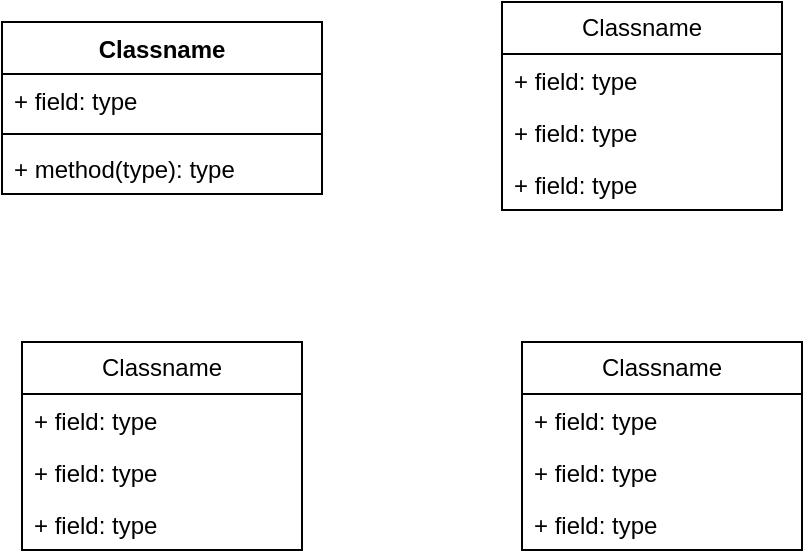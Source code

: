 <mxfile version="24.7.6">
  <diagram name="Página-1" id="C553ArPOGsPrWbRk42vB">
    <mxGraphModel dx="1434" dy="780" grid="1" gridSize="10" guides="1" tooltips="1" connect="1" arrows="1" fold="1" page="1" pageScale="1" pageWidth="827" pageHeight="1169" math="0" shadow="0">
      <root>
        <mxCell id="0" />
        <mxCell id="1" parent="0" />
        <mxCell id="YeODvXZFoFE6TJ5Ka8TM-1" value="Classname" style="swimlane;fontStyle=1;align=center;verticalAlign=top;childLayout=stackLayout;horizontal=1;startSize=26;horizontalStack=0;resizeParent=1;resizeParentMax=0;resizeLast=0;collapsible=1;marginBottom=0;whiteSpace=wrap;html=1;" vertex="1" parent="1">
          <mxGeometry x="220" y="160" width="160" height="86" as="geometry" />
        </mxCell>
        <mxCell id="YeODvXZFoFE6TJ5Ka8TM-2" value="+ field: type" style="text;strokeColor=none;fillColor=none;align=left;verticalAlign=top;spacingLeft=4;spacingRight=4;overflow=hidden;rotatable=0;points=[[0,0.5],[1,0.5]];portConstraint=eastwest;whiteSpace=wrap;html=1;" vertex="1" parent="YeODvXZFoFE6TJ5Ka8TM-1">
          <mxGeometry y="26" width="160" height="26" as="geometry" />
        </mxCell>
        <mxCell id="YeODvXZFoFE6TJ5Ka8TM-3" value="" style="line;strokeWidth=1;fillColor=none;align=left;verticalAlign=middle;spacingTop=-1;spacingLeft=3;spacingRight=3;rotatable=0;labelPosition=right;points=[];portConstraint=eastwest;strokeColor=inherit;" vertex="1" parent="YeODvXZFoFE6TJ5Ka8TM-1">
          <mxGeometry y="52" width="160" height="8" as="geometry" />
        </mxCell>
        <mxCell id="YeODvXZFoFE6TJ5Ka8TM-4" value="+ method(type): type" style="text;strokeColor=none;fillColor=none;align=left;verticalAlign=top;spacingLeft=4;spacingRight=4;overflow=hidden;rotatable=0;points=[[0,0.5],[1,0.5]];portConstraint=eastwest;whiteSpace=wrap;html=1;" vertex="1" parent="YeODvXZFoFE6TJ5Ka8TM-1">
          <mxGeometry y="60" width="160" height="26" as="geometry" />
        </mxCell>
        <mxCell id="YeODvXZFoFE6TJ5Ka8TM-5" value="Classname" style="swimlane;fontStyle=0;childLayout=stackLayout;horizontal=1;startSize=26;fillColor=none;horizontalStack=0;resizeParent=1;resizeParentMax=0;resizeLast=0;collapsible=1;marginBottom=0;whiteSpace=wrap;html=1;" vertex="1" parent="1">
          <mxGeometry x="470" y="150" width="140" height="104" as="geometry" />
        </mxCell>
        <mxCell id="YeODvXZFoFE6TJ5Ka8TM-6" value="+ field: type" style="text;strokeColor=none;fillColor=none;align=left;verticalAlign=top;spacingLeft=4;spacingRight=4;overflow=hidden;rotatable=0;points=[[0,0.5],[1,0.5]];portConstraint=eastwest;whiteSpace=wrap;html=1;" vertex="1" parent="YeODvXZFoFE6TJ5Ka8TM-5">
          <mxGeometry y="26" width="140" height="26" as="geometry" />
        </mxCell>
        <mxCell id="YeODvXZFoFE6TJ5Ka8TM-7" value="+ field: type" style="text;strokeColor=none;fillColor=none;align=left;verticalAlign=top;spacingLeft=4;spacingRight=4;overflow=hidden;rotatable=0;points=[[0,0.5],[1,0.5]];portConstraint=eastwest;whiteSpace=wrap;html=1;" vertex="1" parent="YeODvXZFoFE6TJ5Ka8TM-5">
          <mxGeometry y="52" width="140" height="26" as="geometry" />
        </mxCell>
        <mxCell id="YeODvXZFoFE6TJ5Ka8TM-8" value="+ field: type" style="text;strokeColor=none;fillColor=none;align=left;verticalAlign=top;spacingLeft=4;spacingRight=4;overflow=hidden;rotatable=0;points=[[0,0.5],[1,0.5]];portConstraint=eastwest;whiteSpace=wrap;html=1;" vertex="1" parent="YeODvXZFoFE6TJ5Ka8TM-5">
          <mxGeometry y="78" width="140" height="26" as="geometry" />
        </mxCell>
        <mxCell id="YeODvXZFoFE6TJ5Ka8TM-9" value="Classname" style="swimlane;fontStyle=0;childLayout=stackLayout;horizontal=1;startSize=26;fillColor=none;horizontalStack=0;resizeParent=1;resizeParentMax=0;resizeLast=0;collapsible=1;marginBottom=0;whiteSpace=wrap;html=1;" vertex="1" parent="1">
          <mxGeometry x="230" y="320" width="140" height="104" as="geometry" />
        </mxCell>
        <mxCell id="YeODvXZFoFE6TJ5Ka8TM-10" value="+ field: type" style="text;strokeColor=none;fillColor=none;align=left;verticalAlign=top;spacingLeft=4;spacingRight=4;overflow=hidden;rotatable=0;points=[[0,0.5],[1,0.5]];portConstraint=eastwest;whiteSpace=wrap;html=1;" vertex="1" parent="YeODvXZFoFE6TJ5Ka8TM-9">
          <mxGeometry y="26" width="140" height="26" as="geometry" />
        </mxCell>
        <mxCell id="YeODvXZFoFE6TJ5Ka8TM-11" value="+ field: type" style="text;strokeColor=none;fillColor=none;align=left;verticalAlign=top;spacingLeft=4;spacingRight=4;overflow=hidden;rotatable=0;points=[[0,0.5],[1,0.5]];portConstraint=eastwest;whiteSpace=wrap;html=1;" vertex="1" parent="YeODvXZFoFE6TJ5Ka8TM-9">
          <mxGeometry y="52" width="140" height="26" as="geometry" />
        </mxCell>
        <mxCell id="YeODvXZFoFE6TJ5Ka8TM-12" value="+ field: type" style="text;strokeColor=none;fillColor=none;align=left;verticalAlign=top;spacingLeft=4;spacingRight=4;overflow=hidden;rotatable=0;points=[[0,0.5],[1,0.5]];portConstraint=eastwest;whiteSpace=wrap;html=1;" vertex="1" parent="YeODvXZFoFE6TJ5Ka8TM-9">
          <mxGeometry y="78" width="140" height="26" as="geometry" />
        </mxCell>
        <mxCell id="YeODvXZFoFE6TJ5Ka8TM-13" value="Classname" style="swimlane;fontStyle=0;childLayout=stackLayout;horizontal=1;startSize=26;fillColor=none;horizontalStack=0;resizeParent=1;resizeParentMax=0;resizeLast=0;collapsible=1;marginBottom=0;whiteSpace=wrap;html=1;" vertex="1" parent="1">
          <mxGeometry x="480" y="320" width="140" height="104" as="geometry" />
        </mxCell>
        <mxCell id="YeODvXZFoFE6TJ5Ka8TM-14" value="+ field: type" style="text;strokeColor=none;fillColor=none;align=left;verticalAlign=top;spacingLeft=4;spacingRight=4;overflow=hidden;rotatable=0;points=[[0,0.5],[1,0.5]];portConstraint=eastwest;whiteSpace=wrap;html=1;" vertex="1" parent="YeODvXZFoFE6TJ5Ka8TM-13">
          <mxGeometry y="26" width="140" height="26" as="geometry" />
        </mxCell>
        <mxCell id="YeODvXZFoFE6TJ5Ka8TM-15" value="+ field: type" style="text;strokeColor=none;fillColor=none;align=left;verticalAlign=top;spacingLeft=4;spacingRight=4;overflow=hidden;rotatable=0;points=[[0,0.5],[1,0.5]];portConstraint=eastwest;whiteSpace=wrap;html=1;" vertex="1" parent="YeODvXZFoFE6TJ5Ka8TM-13">
          <mxGeometry y="52" width="140" height="26" as="geometry" />
        </mxCell>
        <mxCell id="YeODvXZFoFE6TJ5Ka8TM-16" value="+ field: type" style="text;strokeColor=none;fillColor=none;align=left;verticalAlign=top;spacingLeft=4;spacingRight=4;overflow=hidden;rotatable=0;points=[[0,0.5],[1,0.5]];portConstraint=eastwest;whiteSpace=wrap;html=1;" vertex="1" parent="YeODvXZFoFE6TJ5Ka8TM-13">
          <mxGeometry y="78" width="140" height="26" as="geometry" />
        </mxCell>
      </root>
    </mxGraphModel>
  </diagram>
</mxfile>
